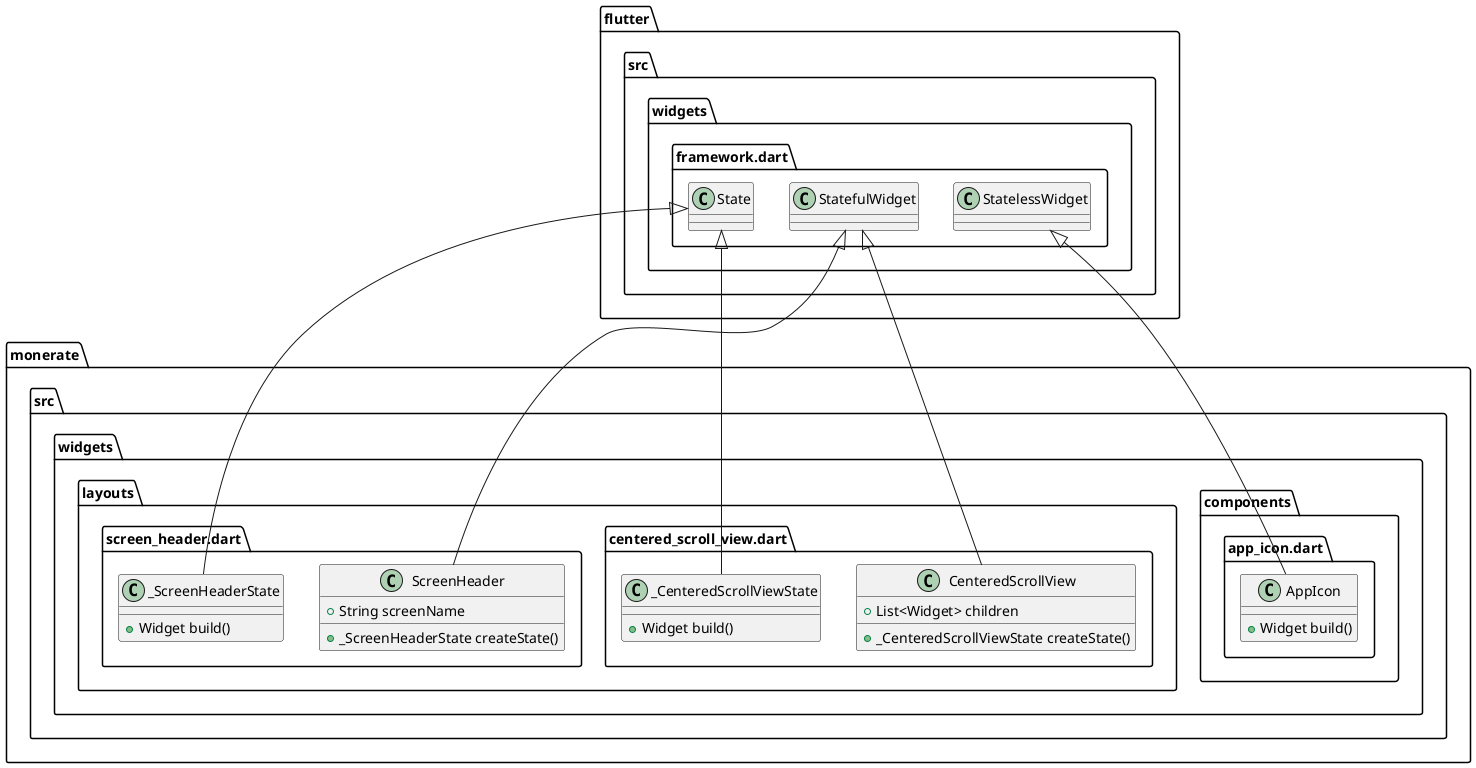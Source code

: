 @startuml
set namespaceSeparator ::

class "monerate::src::widgets::components::app_icon.dart::AppIcon" {
  +Widget build()
}

"flutter::src::widgets::framework.dart::StatelessWidget" <|-- "monerate::src::widgets::components::app_icon.dart::AppIcon"

class "monerate::src::widgets::layouts::centered_scroll_view.dart::CenteredScrollView" {
  +List<Widget> children
  +_CenteredScrollViewState createState()
}

"flutter::src::widgets::framework.dart::StatefulWidget" <|-- "monerate::src::widgets::layouts::centered_scroll_view.dart::CenteredScrollView"

class "monerate::src::widgets::layouts::centered_scroll_view.dart::_CenteredScrollViewState" {
  +Widget build()
}

"flutter::src::widgets::framework.dart::State" <|-- "monerate::src::widgets::layouts::centered_scroll_view.dart::_CenteredScrollViewState"

class "monerate::src::widgets::layouts::screen_header.dart::ScreenHeader" {
  +String screenName
  +_ScreenHeaderState createState()
}

"flutter::src::widgets::framework.dart::StatefulWidget" <|-- "monerate::src::widgets::layouts::screen_header.dart::ScreenHeader"

class "monerate::src::widgets::layouts::screen_header.dart::_ScreenHeaderState" {
  +Widget build()
}

"flutter::src::widgets::framework.dart::State" <|-- "monerate::src::widgets::layouts::screen_header.dart::_ScreenHeaderState"


@enduml